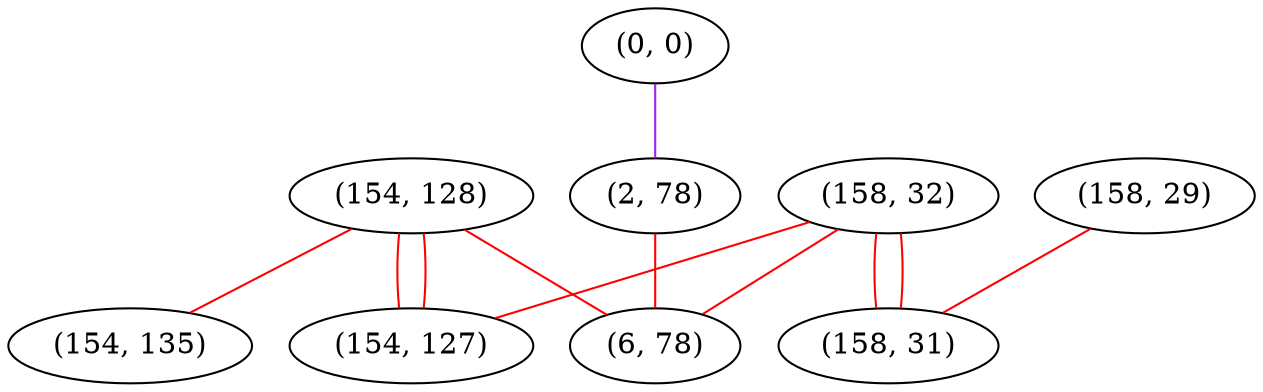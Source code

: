 graph "" {
"(0, 0)";
"(158, 32)";
"(154, 128)";
"(158, 29)";
"(154, 127)";
"(158, 31)";
"(154, 135)";
"(2, 78)";
"(6, 78)";
"(0, 0)" -- "(2, 78)"  [color=purple, key=0, weight=4];
"(158, 32)" -- "(154, 127)"  [color=red, key=0, weight=1];
"(158, 32)" -- "(158, 31)"  [color=red, key=0, weight=1];
"(158, 32)" -- "(158, 31)"  [color=red, key=1, weight=1];
"(158, 32)" -- "(6, 78)"  [color=red, key=0, weight=1];
"(154, 128)" -- "(154, 135)"  [color=red, key=0, weight=1];
"(154, 128)" -- "(154, 127)"  [color=red, key=0, weight=1];
"(154, 128)" -- "(154, 127)"  [color=red, key=1, weight=1];
"(154, 128)" -- "(6, 78)"  [color=red, key=0, weight=1];
"(158, 29)" -- "(158, 31)"  [color=red, key=0, weight=1];
"(2, 78)" -- "(6, 78)"  [color=red, key=0, weight=1];
}
